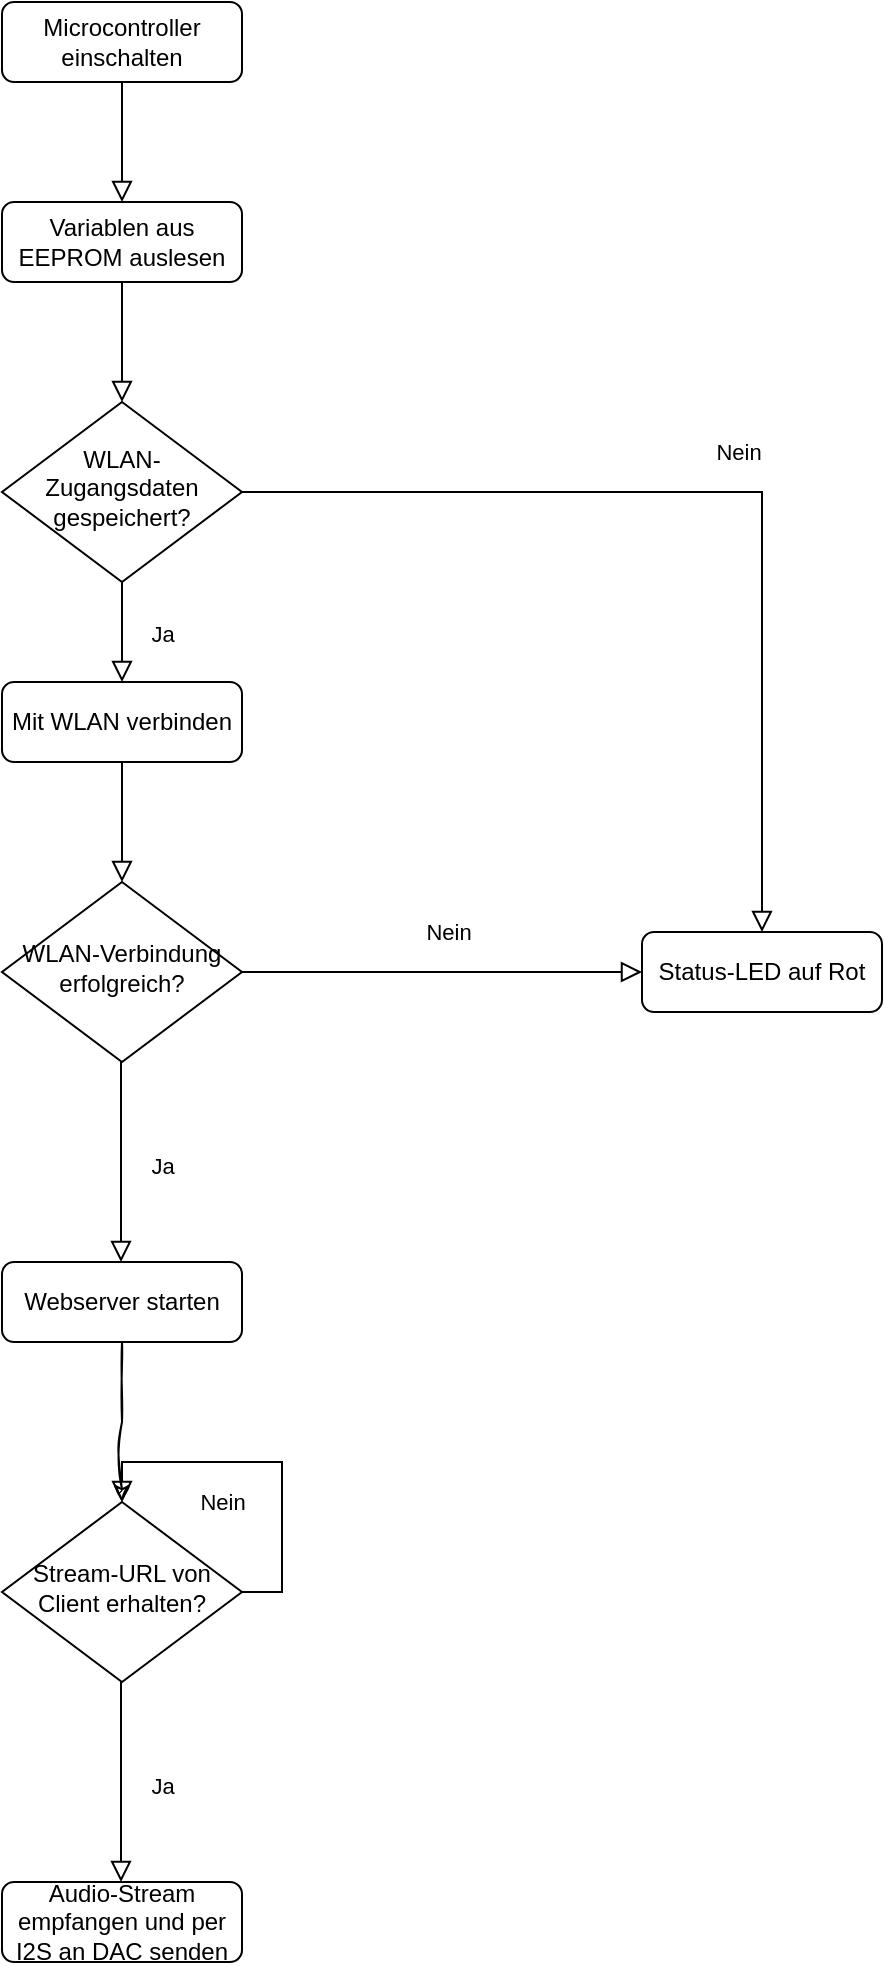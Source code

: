 <mxfile version="22.0.3" type="device">
  <diagram id="C5RBs43oDa-KdzZeNtuy" name="Page-1">
    <mxGraphModel dx="1050" dy="621" grid="1" gridSize="10" guides="1" tooltips="1" connect="1" arrows="1" fold="1" page="1" pageScale="1" pageWidth="827" pageHeight="1169" math="0" shadow="0">
      <root>
        <mxCell id="WIyWlLk6GJQsqaUBKTNV-0" />
        <mxCell id="WIyWlLk6GJQsqaUBKTNV-1" parent="WIyWlLk6GJQsqaUBKTNV-0" />
        <mxCell id="WIyWlLk6GJQsqaUBKTNV-2" value="" style="rounded=0;html=1;jettySize=auto;orthogonalLoop=1;fontSize=11;endArrow=block;endFill=0;endSize=8;strokeWidth=1;shadow=0;labelBackgroundColor=none;edgeStyle=orthogonalEdgeStyle;entryX=0.5;entryY=0;entryDx=0;entryDy=0;" parent="WIyWlLk6GJQsqaUBKTNV-1" source="WIyWlLk6GJQsqaUBKTNV-3" target="NoUdIXCvbO5CBjFVfiQf-2" edge="1">
          <mxGeometry relative="1" as="geometry">
            <mxPoint x="220" y="210" as="targetPoint" />
          </mxGeometry>
        </mxCell>
        <mxCell id="WIyWlLk6GJQsqaUBKTNV-3" value="Microcontroller einschalten" style="rounded=1;whiteSpace=wrap;html=1;fontSize=12;glass=0;strokeWidth=1;shadow=0;" parent="WIyWlLk6GJQsqaUBKTNV-1" vertex="1">
          <mxGeometry x="160" y="80" width="120" height="40" as="geometry" />
        </mxCell>
        <mxCell id="WIyWlLk6GJQsqaUBKTNV-5" value="Nein" style="edgeStyle=orthogonalEdgeStyle;rounded=0;html=1;jettySize=auto;orthogonalLoop=1;fontSize=11;endArrow=block;endFill=0;endSize=8;strokeWidth=1;shadow=0;labelBackgroundColor=none;entryX=0.5;entryY=0;entryDx=0;entryDy=0;" parent="WIyWlLk6GJQsqaUBKTNV-1" source="WIyWlLk6GJQsqaUBKTNV-6" target="NoUdIXCvbO5CBjFVfiQf-26" edge="1">
          <mxGeometry x="0.032" y="20" relative="1" as="geometry">
            <mxPoint as="offset" />
            <mxPoint x="530.067" y="470" as="targetPoint" />
          </mxGeometry>
        </mxCell>
        <mxCell id="WIyWlLk6GJQsqaUBKTNV-6" value="WLAN- Zugangsdaten gespeichert?" style="rhombus;whiteSpace=wrap;html=1;shadow=0;fontFamily=Helvetica;fontSize=12;align=center;strokeWidth=1;spacing=6;spacingTop=-4;" parent="WIyWlLk6GJQsqaUBKTNV-1" vertex="1">
          <mxGeometry x="160" y="280" width="120" height="90" as="geometry" />
        </mxCell>
        <mxCell id="NoUdIXCvbO5CBjFVfiQf-2" value="Variablen aus EEPROM auslesen" style="rounded=1;whiteSpace=wrap;html=1;fontSize=12;glass=0;strokeWidth=1;shadow=0;" parent="WIyWlLk6GJQsqaUBKTNV-1" vertex="1">
          <mxGeometry x="160" y="180" width="120" height="40" as="geometry" />
        </mxCell>
        <mxCell id="NoUdIXCvbO5CBjFVfiQf-8" value="" style="rounded=0;html=1;jettySize=auto;orthogonalLoop=1;fontSize=11;endArrow=block;endFill=0;endSize=8;strokeWidth=1;shadow=0;labelBackgroundColor=none;edgeStyle=orthogonalEdgeStyle;entryX=0.5;entryY=0;entryDx=0;entryDy=0;" parent="WIyWlLk6GJQsqaUBKTNV-1" edge="1">
          <mxGeometry relative="1" as="geometry">
            <mxPoint x="220" y="220" as="sourcePoint" />
            <mxPoint x="220" y="280" as="targetPoint" />
          </mxGeometry>
        </mxCell>
        <mxCell id="NoUdIXCvbO5CBjFVfiQf-14" value="Mit WLAN verbinden" style="rounded=1;whiteSpace=wrap;html=1;fontSize=12;glass=0;strokeWidth=1;shadow=0;" parent="WIyWlLk6GJQsqaUBKTNV-1" vertex="1">
          <mxGeometry x="160" y="420" width="120" height="40" as="geometry" />
        </mxCell>
        <mxCell id="NoUdIXCvbO5CBjFVfiQf-16" value="Ja" style="edgeStyle=orthogonalEdgeStyle;rounded=0;html=1;jettySize=auto;orthogonalLoop=1;fontSize=11;endArrow=block;endFill=0;endSize=8;strokeWidth=1;shadow=0;labelBackgroundColor=none;exitX=0.5;exitY=1;exitDx=0;exitDy=0;entryX=0.5;entryY=0;entryDx=0;entryDy=0;" parent="WIyWlLk6GJQsqaUBKTNV-1" source="WIyWlLk6GJQsqaUBKTNV-6" target="NoUdIXCvbO5CBjFVfiQf-14" edge="1">
          <mxGeometry x="0.032" y="20" relative="1" as="geometry">
            <mxPoint as="offset" />
            <mxPoint x="210" y="400" as="sourcePoint" />
            <mxPoint x="310" y="545" as="targetPoint" />
          </mxGeometry>
        </mxCell>
        <mxCell id="NoUdIXCvbO5CBjFVfiQf-26" value="Status-LED auf Rot" style="rounded=1;whiteSpace=wrap;html=1;fontSize=12;glass=0;strokeWidth=1;shadow=0;" parent="WIyWlLk6GJQsqaUBKTNV-1" vertex="1">
          <mxGeometry x="480" y="545" width="120" height="40" as="geometry" />
        </mxCell>
        <mxCell id="NoUdIXCvbO5CBjFVfiQf-29" value="" style="rounded=0;html=1;jettySize=auto;orthogonalLoop=1;fontSize=11;endArrow=block;endFill=0;endSize=8;strokeWidth=1;shadow=0;labelBackgroundColor=none;edgeStyle=orthogonalEdgeStyle;entryX=0.5;entryY=0;entryDx=0;entryDy=0;" parent="WIyWlLk6GJQsqaUBKTNV-1" edge="1">
          <mxGeometry relative="1" as="geometry">
            <mxPoint x="220" y="460" as="sourcePoint" />
            <mxPoint x="220" y="520" as="targetPoint" />
          </mxGeometry>
        </mxCell>
        <mxCell id="NoUdIXCvbO5CBjFVfiQf-40" value="Nein" style="edgeStyle=orthogonalEdgeStyle;rounded=0;html=1;jettySize=auto;orthogonalLoop=1;fontSize=11;endArrow=block;endFill=0;endSize=8;strokeWidth=1;shadow=0;labelBackgroundColor=none;entryX=0;entryY=0.5;entryDx=0;entryDy=0;" parent="WIyWlLk6GJQsqaUBKTNV-1" source="NoUdIXCvbO5CBjFVfiQf-41" target="NoUdIXCvbO5CBjFVfiQf-26" edge="1">
          <mxGeometry x="0.032" y="20" relative="1" as="geometry">
            <mxPoint as="offset" />
            <mxPoint x="380" y="710" as="targetPoint" />
          </mxGeometry>
        </mxCell>
        <mxCell id="NoUdIXCvbO5CBjFVfiQf-41" value="WLAN-Verbindung erfolgreich?" style="rhombus;whiteSpace=wrap;html=1;shadow=0;fontFamily=Helvetica;fontSize=12;align=center;strokeWidth=1;spacing=6;spacingTop=-4;" parent="WIyWlLk6GJQsqaUBKTNV-1" vertex="1">
          <mxGeometry x="160" y="520" width="120" height="90" as="geometry" />
        </mxCell>
        <mxCell id="f2kTeQApSR_eKl2B75hl-4" style="edgeStyle=orthogonalEdgeStyle;rounded=0;sketch=1;hachureGap=4;jiggle=2;curveFitting=1;orthogonalLoop=1;jettySize=auto;html=1;entryX=0.5;entryY=0;entryDx=0;entryDy=0;fontFamily=Architects Daughter;fontSource=https%3A%2F%2Ffonts.googleapis.com%2Fcss%3Ffamily%3DArchitects%2BDaughter;fontSize=16;" parent="WIyWlLk6GJQsqaUBKTNV-1" source="NoUdIXCvbO5CBjFVfiQf-45" edge="1">
          <mxGeometry relative="1" as="geometry">
            <mxPoint x="220" y="830" as="targetPoint" />
          </mxGeometry>
        </mxCell>
        <mxCell id="NoUdIXCvbO5CBjFVfiQf-45" value="Webserver starten" style="rounded=1;whiteSpace=wrap;html=1;fontSize=12;glass=0;strokeWidth=1;shadow=0;" parent="WIyWlLk6GJQsqaUBKTNV-1" vertex="1">
          <mxGeometry x="160" y="710" width="120" height="40" as="geometry" />
        </mxCell>
        <mxCell id="NoUdIXCvbO5CBjFVfiQf-47" value="Ja" style="edgeStyle=orthogonalEdgeStyle;rounded=0;html=1;jettySize=auto;orthogonalLoop=1;fontSize=11;endArrow=block;endFill=0;endSize=8;strokeWidth=1;shadow=0;labelBackgroundColor=none;exitX=0.5;exitY=1;exitDx=0;exitDy=0;entryX=0.5;entryY=0;entryDx=0;entryDy=0;" parent="WIyWlLk6GJQsqaUBKTNV-1" edge="1">
          <mxGeometry x="0.032" y="20" relative="1" as="geometry">
            <mxPoint as="offset" />
            <mxPoint x="219.5" y="610" as="sourcePoint" />
            <mxPoint x="219.5" y="710" as="targetPoint" />
          </mxGeometry>
        </mxCell>
        <mxCell id="f2kTeQApSR_eKl2B75hl-6" value="Stream-URL von Client erhalten?" style="rhombus;whiteSpace=wrap;html=1;shadow=0;fontFamily=Helvetica;fontSize=12;align=center;strokeWidth=1;spacing=6;spacingTop=-4;" parent="WIyWlLk6GJQsqaUBKTNV-1" vertex="1">
          <mxGeometry x="160" y="830" width="120" height="90" as="geometry" />
        </mxCell>
        <mxCell id="f2kTeQApSR_eKl2B75hl-8" value="Nein" style="edgeStyle=orthogonalEdgeStyle;rounded=0;html=1;jettySize=auto;orthogonalLoop=1;fontSize=11;endArrow=block;endFill=0;endSize=8;strokeWidth=1;shadow=0;labelBackgroundColor=none;entryX=0.5;entryY=0;entryDx=0;entryDy=0;" parent="WIyWlLk6GJQsqaUBKTNV-1" target="f2kTeQApSR_eKl2B75hl-6" edge="1">
          <mxGeometry x="0.243" y="20" relative="1" as="geometry">
            <mxPoint as="offset" />
            <mxPoint x="500" y="850" as="targetPoint" />
            <mxPoint x="280" y="875" as="sourcePoint" />
            <Array as="points">
              <mxPoint x="300" y="875" />
              <mxPoint x="300" y="810" />
              <mxPoint x="220" y="810" />
            </Array>
          </mxGeometry>
        </mxCell>
        <mxCell id="f2kTeQApSR_eKl2B75hl-10" value="Audio-Stream empfangen und per I2S an DAC senden" style="rounded=1;whiteSpace=wrap;html=1;fontSize=12;glass=0;strokeWidth=1;shadow=0;" parent="WIyWlLk6GJQsqaUBKTNV-1" vertex="1">
          <mxGeometry x="160" y="1020" width="120" height="40" as="geometry" />
        </mxCell>
        <mxCell id="f2kTeQApSR_eKl2B75hl-11" value="Ja" style="edgeStyle=orthogonalEdgeStyle;rounded=0;html=1;jettySize=auto;orthogonalLoop=1;fontSize=11;endArrow=block;endFill=0;endSize=8;strokeWidth=1;shadow=0;labelBackgroundColor=none;exitX=0.5;exitY=1;exitDx=0;exitDy=0;entryX=0.5;entryY=0;entryDx=0;entryDy=0;" parent="WIyWlLk6GJQsqaUBKTNV-1" edge="1">
          <mxGeometry x="0.032" y="20" relative="1" as="geometry">
            <mxPoint as="offset" />
            <mxPoint x="219.5" y="920" as="sourcePoint" />
            <mxPoint x="219.5" y="1020" as="targetPoint" />
          </mxGeometry>
        </mxCell>
      </root>
    </mxGraphModel>
  </diagram>
</mxfile>

